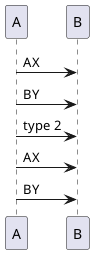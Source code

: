{
  "sha1": "emaerm15u6dck87snu28rqw1m8ah5vt",
  "insertion": {
    "when": "2024-06-01T09:03:04.709Z",
    "url": "http://forum.plantuml.net/9483/bug-in-preprocessor-v2-nesting",
    "user": "plantuml@gmail.com"
  }
}
@startuml 
'!preprocessorV2

!unquoted procedure $msg($type,$sub)
!if ($type == "A")
!if ($sub == "X")
A -> B: AX
!endif
!if ($sub == "Y")
A -> B: AY
!endif
!endif
!if ($type == "B")
!if ($sub == "X")
A -> B: BX
!endif
!if ($sub == "Y")
A -> B: BY
!endif
!endif

!end procedure


!unquoted procedure $msg2($type,$sub)
!if ($type == "A")  && ($sub == "X")
A -> B: AX
!endif
!if ($type == "A")  && ($sub == "Y")
A -> B: AY
!endif

!if ($type == "B")  && ($sub == "X")
A -> B: BX
!endif
!if ($type == "B")  && ($sub == "Y")
A -> B: BY
!endif
!end procedure

$msg(A,X)
$msg(B,Y)
A -> B: type 2
$msg2(A,X)
$msg2(B,Y)

@enduml
